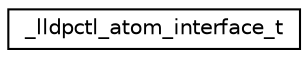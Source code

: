digraph G
{
  edge [fontname="Helvetica",fontsize="10",labelfontname="Helvetica",labelfontsize="10"];
  node [fontname="Helvetica",fontsize="10",shape=record];
  rankdir="LR";
  Node1 [label="_lldpctl_atom_interface_t",height=0.2,width=0.4,color="black", fillcolor="white", style="filled",URL="$struct__lldpctl__atom__interface__t.html"];
}
